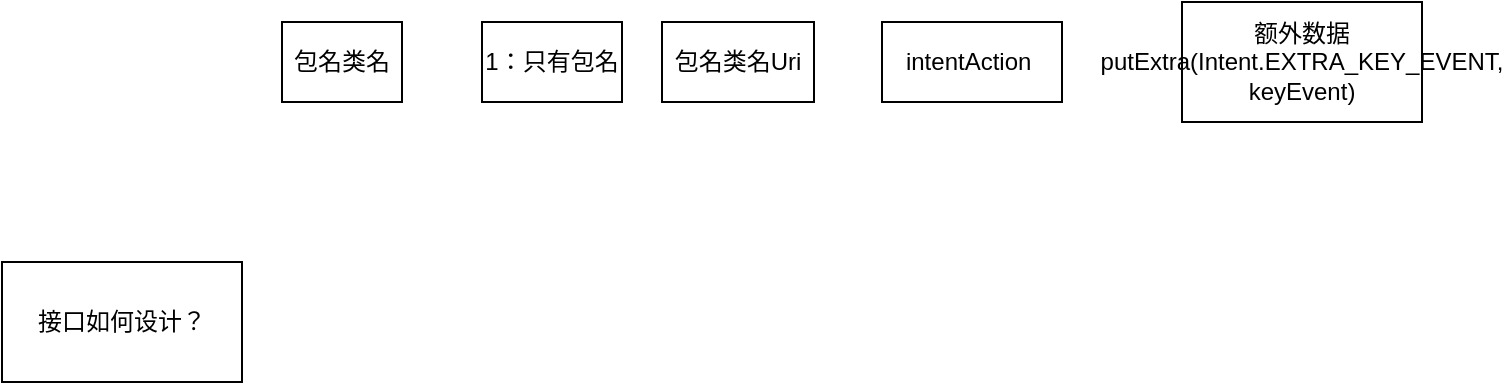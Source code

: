 <mxfile version="12.8.2" type="github">
  <diagram id="epvcNGvbh02QtZAVjntg" name="第 1 页">
    <mxGraphModel dx="1313" dy="788" grid="1" gridSize="10" guides="1" tooltips="1" connect="1" arrows="1" fold="1" page="1" pageScale="1" pageWidth="827" pageHeight="1169" math="0" shadow="0">
      <root>
        <mxCell id="0" />
        <mxCell id="1" parent="0" />
        <mxCell id="C9qiPQPoezqdPZaxFEtF-1" value="1：只有包名" style="rounded=0;whiteSpace=wrap;html=1;" vertex="1" parent="1">
          <mxGeometry x="250" y="130" width="70" height="40" as="geometry" />
        </mxCell>
        <mxCell id="C9qiPQPoezqdPZaxFEtF-2" value="包名类名" style="rounded=0;whiteSpace=wrap;html=1;" vertex="1" parent="1">
          <mxGeometry x="150" y="130" width="60" height="40" as="geometry" />
        </mxCell>
        <mxCell id="C9qiPQPoezqdPZaxFEtF-3" value="包名类名Uri" style="rounded=0;whiteSpace=wrap;html=1;" vertex="1" parent="1">
          <mxGeometry x="340" y="130" width="76" height="40" as="geometry" />
        </mxCell>
        <mxCell id="C9qiPQPoezqdPZaxFEtF-4" value="intentAction&amp;nbsp;" style="rounded=0;whiteSpace=wrap;html=1;" vertex="1" parent="1">
          <mxGeometry x="450" y="130" width="90" height="40" as="geometry" />
        </mxCell>
        <mxCell id="C9qiPQPoezqdPZaxFEtF-5" value="额外数据&lt;br&gt;putExtra(Intent.EXTRA_KEY_EVENT, keyEvent)" style="rounded=0;whiteSpace=wrap;html=1;" vertex="1" parent="1">
          <mxGeometry x="600" y="120" width="120" height="60" as="geometry" />
        </mxCell>
        <mxCell id="C9qiPQPoezqdPZaxFEtF-6" value="接口如何设计？" style="rounded=0;whiteSpace=wrap;html=1;" vertex="1" parent="1">
          <mxGeometry x="10" y="250" width="120" height="60" as="geometry" />
        </mxCell>
      </root>
    </mxGraphModel>
  </diagram>
</mxfile>
